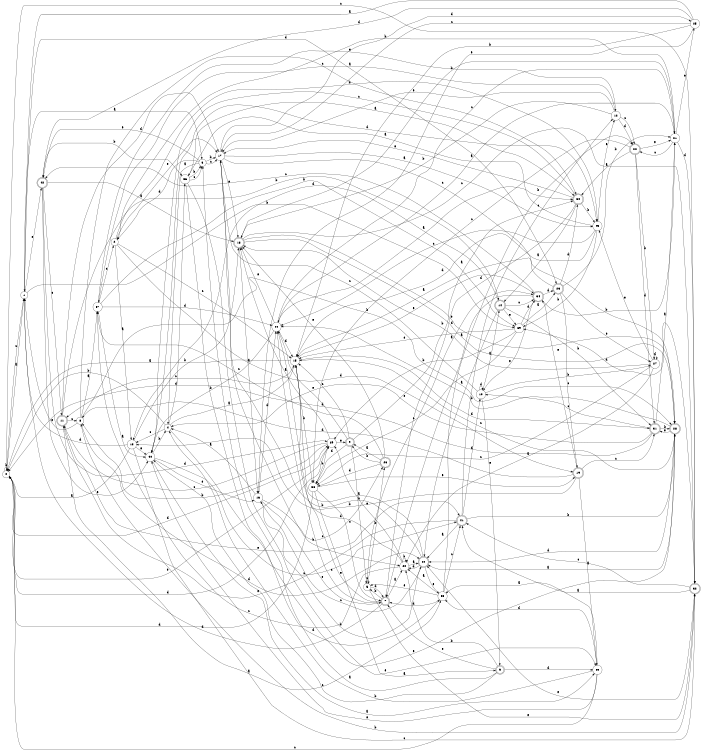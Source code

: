 digraph n36_1 {
__start0 [label="" shape="none"];

rankdir=LR;
size="8,5";

s0 [style="filled", color="black", fillcolor="white" shape="circle", label="0"];
s1 [style="filled", color="black", fillcolor="white" shape="circle", label="1"];
s2 [style="filled", color="black", fillcolor="white" shape="circle", label="2"];
s3 [style="filled", color="black", fillcolor="white" shape="circle", label="3"];
s4 [style="filled", color="black", fillcolor="white" shape="circle", label="4"];
s5 [style="filled", color="black", fillcolor="white" shape="circle", label="5"];
s6 [style="rounded,filled", color="black", fillcolor="white" shape="doublecircle", label="6"];
s7 [style="rounded,filled", color="black", fillcolor="white" shape="doublecircle", label="7"];
s8 [style="filled", color="black", fillcolor="white" shape="circle", label="8"];
s9 [style="rounded,filled", color="black", fillcolor="white" shape="doublecircle", label="9"];
s10 [style="filled", color="black", fillcolor="white" shape="circle", label="10"];
s11 [style="rounded,filled", color="black", fillcolor="white" shape="doublecircle", label="11"];
s12 [style="filled", color="black", fillcolor="white" shape="circle", label="12"];
s13 [style="filled", color="black", fillcolor="white" shape="circle", label="13"];
s14 [style="rounded,filled", color="black", fillcolor="white" shape="doublecircle", label="14"];
s15 [style="filled", color="black", fillcolor="white" shape="circle", label="15"];
s16 [style="filled", color="black", fillcolor="white" shape="circle", label="16"];
s17 [style="filled", color="black", fillcolor="white" shape="circle", label="17"];
s18 [style="rounded,filled", color="black", fillcolor="white" shape="doublecircle", label="18"];
s19 [style="rounded,filled", color="black", fillcolor="white" shape="doublecircle", label="19"];
s20 [style="filled", color="black", fillcolor="white" shape="circle", label="20"];
s21 [style="filled", color="black", fillcolor="white" shape="circle", label="21"];
s22 [style="rounded,filled", color="black", fillcolor="white" shape="doublecircle", label="22"];
s23 [style="rounded,filled", color="black", fillcolor="white" shape="doublecircle", label="23"];
s24 [style="rounded,filled", color="black", fillcolor="white" shape="doublecircle", label="24"];
s25 [style="filled", color="black", fillcolor="white" shape="circle", label="25"];
s26 [style="rounded,filled", color="black", fillcolor="white" shape="doublecircle", label="26"];
s27 [style="filled", color="black", fillcolor="white" shape="circle", label="27"];
s28 [style="rounded,filled", color="black", fillcolor="white" shape="doublecircle", label="28"];
s29 [style="filled", color="black", fillcolor="white" shape="circle", label="29"];
s30 [style="rounded,filled", color="black", fillcolor="white" shape="doublecircle", label="30"];
s31 [style="rounded,filled", color="black", fillcolor="white" shape="doublecircle", label="31"];
s32 [style="rounded,filled", color="black", fillcolor="white" shape="doublecircle", label="32"];
s33 [style="filled", color="black", fillcolor="white" shape="circle", label="33"];
s34 [style="rounded,filled", color="black", fillcolor="white" shape="doublecircle", label="34"];
s35 [style="filled", color="black", fillcolor="white" shape="circle", label="35"];
s36 [style="filled", color="black", fillcolor="white" shape="circle", label="36"];
s37 [style="filled", color="black", fillcolor="white" shape="circle", label="37"];
s38 [style="filled", color="black", fillcolor="white" shape="circle", label="38"];
s39 [style="filled", color="black", fillcolor="white" shape="circle", label="39"];
s40 [style="filled", color="black", fillcolor="white" shape="circle", label="40"];
s41 [style="rounded,filled", color="black", fillcolor="white" shape="doublecircle", label="41"];
s42 [style="rounded,filled", color="black", fillcolor="white" shape="doublecircle", label="42"];
s43 [style="filled", color="black", fillcolor="white" shape="circle", label="43"];
s44 [style="filled", color="black", fillcolor="white" shape="circle", label="44"];
s0 -> s1 [label="a"];
s0 -> s0 [label="b"];
s0 -> s32 [label="c"];
s0 -> s29 [label="d"];
s0 -> s29 [label="e"];
s1 -> s3 [label="a"];
s1 -> s39 [label="b"];
s1 -> s0 [label="c"];
s1 -> s23 [label="d"];
s1 -> s42 [label="e"];
s2 -> s13 [label="a"];
s2 -> s43 [label="b"];
s2 -> s15 [label="c"];
s2 -> s19 [label="d"];
s2 -> s17 [label="e"];
s3 -> s4 [label="a"];
s3 -> s17 [label="b"];
s3 -> s17 [label="c"];
s3 -> s2 [label="d"];
s3 -> s42 [label="e"];
s4 -> s15 [label="a"];
s4 -> s0 [label="b"];
s4 -> s13 [label="c"];
s4 -> s36 [label="d"];
s4 -> s28 [label="e"];
s5 -> s34 [label="a"];
s5 -> s26 [label="b"];
s5 -> s5 [label="c"];
s5 -> s7 [label="d"];
s5 -> s32 [label="e"];
s6 -> s3 [label="a"];
s6 -> s20 [label="b"];
s6 -> s40 [label="c"];
s6 -> s35 [label="d"];
s6 -> s7 [label="e"];
s7 -> s20 [label="a"];
s7 -> s5 [label="b"];
s7 -> s44 [label="c"];
s7 -> s1 [label="d"];
s7 -> s15 [label="e"];
s8 -> s37 [label="a"];
s8 -> s28 [label="b"];
s8 -> s30 [label="c"];
s8 -> s24 [label="d"];
s8 -> s1 [label="e"];
s9 -> s30 [label="a"];
s9 -> s5 [label="b"];
s9 -> s15 [label="c"];
s9 -> s38 [label="d"];
s9 -> s44 [label="e"];
s10 -> s14 [label="a"];
s10 -> s27 [label="b"];
s10 -> s17 [label="c"];
s10 -> s10 [label="d"];
s10 -> s6 [label="e"];
s11 -> s33 [label="a"];
s11 -> s14 [label="b"];
s11 -> s8 [label="c"];
s11 -> s17 [label="d"];
s11 -> s41 [label="e"];
s12 -> s37 [label="a"];
s12 -> s18 [label="b"];
s12 -> s22 [label="c"];
s12 -> s22 [label="d"];
s12 -> s17 [label="e"];
s13 -> s0 [label="a"];
s13 -> s18 [label="b"];
s13 -> s32 [label="c"];
s13 -> s1 [label="d"];
s13 -> s40 [label="e"];
s14 -> s24 [label="a"];
s14 -> s31 [label="b"];
s14 -> s34 [label="c"];
s14 -> s13 [label="d"];
s14 -> s39 [label="e"];
s15 -> s0 [label="a"];
s15 -> s38 [label="b"];
s15 -> s11 [label="c"];
s15 -> s31 [label="d"];
s15 -> s34 [label="e"];
s16 -> s4 [label="a"];
s16 -> s24 [label="b"];
s16 -> s26 [label="c"];
s16 -> s44 [label="d"];
s16 -> s7 [label="e"];
s17 -> s43 [label="a"];
s17 -> s20 [label="b"];
s17 -> s28 [label="c"];
s17 -> s25 [label="d"];
s17 -> s18 [label="e"];
s18 -> s16 [label="a"];
s18 -> s21 [label="b"];
s18 -> s32 [label="c"];
s18 -> s28 [label="d"];
s18 -> s28 [label="e"];
s19 -> s35 [label="a"];
s19 -> s13 [label="b"];
s19 -> s31 [label="c"];
s19 -> s8 [label="d"];
s19 -> s34 [label="e"];
s20 -> s24 [label="a"];
s20 -> s20 [label="b"];
s20 -> s37 [label="c"];
s20 -> s44 [label="d"];
s20 -> s29 [label="e"];
s21 -> s44 [label="a"];
s21 -> s2 [label="b"];
s21 -> s22 [label="c"];
s21 -> s32 [label="d"];
s21 -> s25 [label="e"];
s22 -> s30 [label="a"];
s22 -> s27 [label="b"];
s22 -> s38 [label="c"];
s22 -> s31 [label="d"];
s22 -> s21 [label="e"];
s23 -> s15 [label="a"];
s23 -> s21 [label="b"];
s23 -> s19 [label="c"];
s23 -> s30 [label="d"];
s23 -> s27 [label="e"];
s24 -> s15 [label="a"];
s24 -> s17 [label="b"];
s24 -> s16 [label="c"];
s24 -> s20 [label="d"];
s24 -> s33 [label="e"];
s25 -> s1 [label="a"];
s25 -> s15 [label="b"];
s25 -> s17 [label="c"];
s25 -> s42 [label="d"];
s25 -> s16 [label="e"];
s26 -> s9 [label="a"];
s26 -> s9 [label="b"];
s26 -> s37 [label="c"];
s26 -> s38 [label="d"];
s26 -> s18 [label="e"];
s27 -> s20 [label="a"];
s27 -> s18 [label="b"];
s27 -> s38 [label="c"];
s27 -> s27 [label="d"];
s27 -> s43 [label="e"];
s28 -> s24 [label="a"];
s28 -> s44 [label="b"];
s28 -> s15 [label="c"];
s28 -> s24 [label="d"];
s28 -> s31 [label="e"];
s29 -> s18 [label="a"];
s29 -> s8 [label="b"];
s29 -> s11 [label="c"];
s29 -> s0 [label="d"];
s29 -> s9 [label="e"];
s30 -> s14 [label="a"];
s30 -> s43 [label="b"];
s30 -> s40 [label="c"];
s30 -> s7 [label="d"];
s30 -> s17 [label="e"];
s31 -> s21 [label="a"];
s31 -> s28 [label="b"];
s31 -> s10 [label="c"];
s31 -> s0 [label="d"];
s31 -> s4 [label="e"];
s32 -> s41 [label="a"];
s32 -> s8 [label="b"];
s32 -> s41 [label="c"];
s32 -> s39 [label="d"];
s32 -> s24 [label="e"];
s33 -> s20 [label="a"];
s33 -> s22 [label="b"];
s33 -> s41 [label="c"];
s33 -> s7 [label="d"];
s33 -> s5 [label="e"];
s34 -> s7 [label="a"];
s34 -> s21 [label="b"];
s34 -> s42 [label="c"];
s34 -> s23 [label="d"];
s34 -> s10 [label="e"];
s35 -> s33 [label="a"];
s35 -> s4 [label="b"];
s35 -> s0 [label="c"];
s35 -> s33 [label="d"];
s35 -> s40 [label="e"];
s36 -> s30 [label="a"];
s36 -> s3 [label="b"];
s36 -> s3 [label="c"];
s36 -> s33 [label="d"];
s36 -> s35 [label="e"];
s37 -> s40 [label="a"];
s37 -> s39 [label="b"];
s37 -> s2 [label="c"];
s37 -> s44 [label="d"];
s37 -> s12 [label="e"];
s38 -> s6 [label="a"];
s38 -> s29 [label="b"];
s38 -> s7 [label="c"];
s38 -> s0 [label="d"];
s38 -> s19 [label="e"];
s39 -> s23 [label="a"];
s39 -> s29 [label="b"];
s39 -> s38 [label="c"];
s39 -> s34 [label="d"];
s39 -> s15 [label="e"];
s40 -> s35 [label="a"];
s40 -> s4 [label="b"];
s40 -> s41 [label="c"];
s40 -> s43 [label="d"];
s40 -> s16 [label="e"];
s41 -> s24 [label="a"];
s41 -> s28 [label="b"];
s41 -> s12 [label="c"];
s41 -> s10 [label="d"];
s41 -> s11 [label="e"];
s42 -> s18 [label="a"];
s42 -> s36 [label="b"];
s42 -> s11 [label="c"];
s42 -> s29 [label="d"];
s42 -> s40 [label="e"];
s43 -> s36 [label="a"];
s43 -> s39 [label="b"];
s43 -> s44 [label="c"];
s43 -> s15 [label="d"];
s43 -> s12 [label="e"];
s44 -> s30 [label="a"];
s44 -> s40 [label="b"];
s44 -> s21 [label="c"];
s44 -> s15 [label="d"];
s44 -> s18 [label="e"];

}